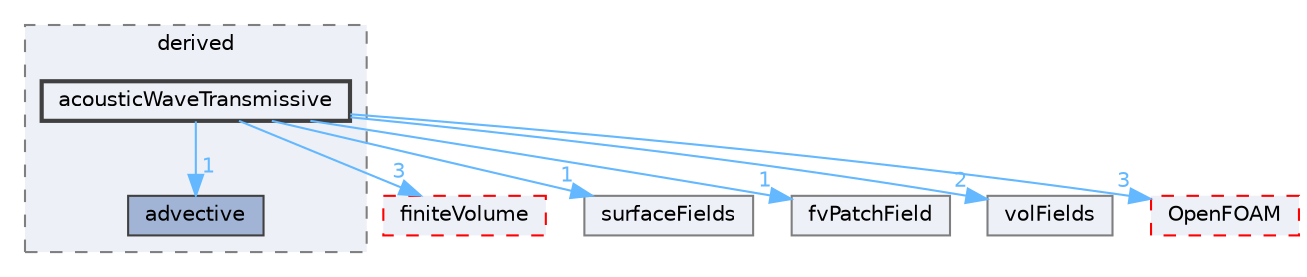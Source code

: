 digraph "src/finiteVolume/fields/fvPatchFields/derived/acousticWaveTransmissive"
{
 // LATEX_PDF_SIZE
  bgcolor="transparent";
  edge [fontname=Helvetica,fontsize=10,labelfontname=Helvetica,labelfontsize=10];
  node [fontname=Helvetica,fontsize=10,shape=box,height=0.2,width=0.4];
  compound=true
  subgraph clusterdir_ece9aa6b5af9a7776a75b0c1993b0910 {
    graph [ bgcolor="#edf0f7", pencolor="grey50", label="derived", fontname=Helvetica,fontsize=10 style="filled,dashed", URL="dir_ece9aa6b5af9a7776a75b0c1993b0910.html",tooltip=""]
  dir_d975e74a1d58124df712ba3a9152510d [label="advective", fillcolor="#a2b4d6", color="grey25", style="filled", URL="dir_d975e74a1d58124df712ba3a9152510d.html",tooltip=""];
  dir_d485b63d22be2c5385138d9950034e6f [label="acousticWaveTransmissive", fillcolor="#edf0f7", color="grey25", style="filled,bold", URL="dir_d485b63d22be2c5385138d9950034e6f.html",tooltip=""];
  }
  dir_2ea871e4defbdbd60808750cae643c63 [label="finiteVolume", fillcolor="#edf0f7", color="red", style="filled,dashed", URL="dir_2ea871e4defbdbd60808750cae643c63.html",tooltip=""];
  dir_606ba9250f9107f82f779cbd3e87c3a5 [label="surfaceFields", fillcolor="#edf0f7", color="grey50", style="filled", URL="dir_606ba9250f9107f82f779cbd3e87c3a5.html",tooltip=""];
  dir_6b9423849569a7ee618201e7cfce9eaa [label="fvPatchField", fillcolor="#edf0f7", color="grey50", style="filled", URL="dir_6b9423849569a7ee618201e7cfce9eaa.html",tooltip=""];
  dir_bd8bf7fa65467c460a50eacc456ce356 [label="volFields", fillcolor="#edf0f7", color="grey50", style="filled", URL="dir_bd8bf7fa65467c460a50eacc456ce356.html",tooltip=""];
  dir_c5473ff19b20e6ec4dfe5c310b3778a8 [label="OpenFOAM", fillcolor="#edf0f7", color="red", style="filled,dashed", URL="dir_c5473ff19b20e6ec4dfe5c310b3778a8.html",tooltip=""];
  dir_d485b63d22be2c5385138d9950034e6f->dir_2ea871e4defbdbd60808750cae643c63 [headlabel="3", labeldistance=1.5 headhref="dir_000018_001388.html" href="dir_000018_001388.html" color="steelblue1" fontcolor="steelblue1"];
  dir_d485b63d22be2c5385138d9950034e6f->dir_606ba9250f9107f82f779cbd3e87c3a5 [headlabel="1", labeldistance=1.5 headhref="dir_000018_003832.html" href="dir_000018_003832.html" color="steelblue1" fontcolor="steelblue1"];
  dir_d485b63d22be2c5385138d9950034e6f->dir_6b9423849569a7ee618201e7cfce9eaa [headlabel="1", labeldistance=1.5 headhref="dir_000018_001564.html" href="dir_000018_001564.html" color="steelblue1" fontcolor="steelblue1"];
  dir_d485b63d22be2c5385138d9950034e6f->dir_bd8bf7fa65467c460a50eacc456ce356 [headlabel="2", labeldistance=1.5 headhref="dir_000018_004295.html" href="dir_000018_004295.html" color="steelblue1" fontcolor="steelblue1"];
  dir_d485b63d22be2c5385138d9950034e6f->dir_c5473ff19b20e6ec4dfe5c310b3778a8 [headlabel="3", labeldistance=1.5 headhref="dir_000018_002695.html" href="dir_000018_002695.html" color="steelblue1" fontcolor="steelblue1"];
  dir_d485b63d22be2c5385138d9950034e6f->dir_d975e74a1d58124df712ba3a9152510d [headlabel="1", labeldistance=1.5 headhref="dir_000018_000077.html" href="dir_000018_000077.html" color="steelblue1" fontcolor="steelblue1"];
}

